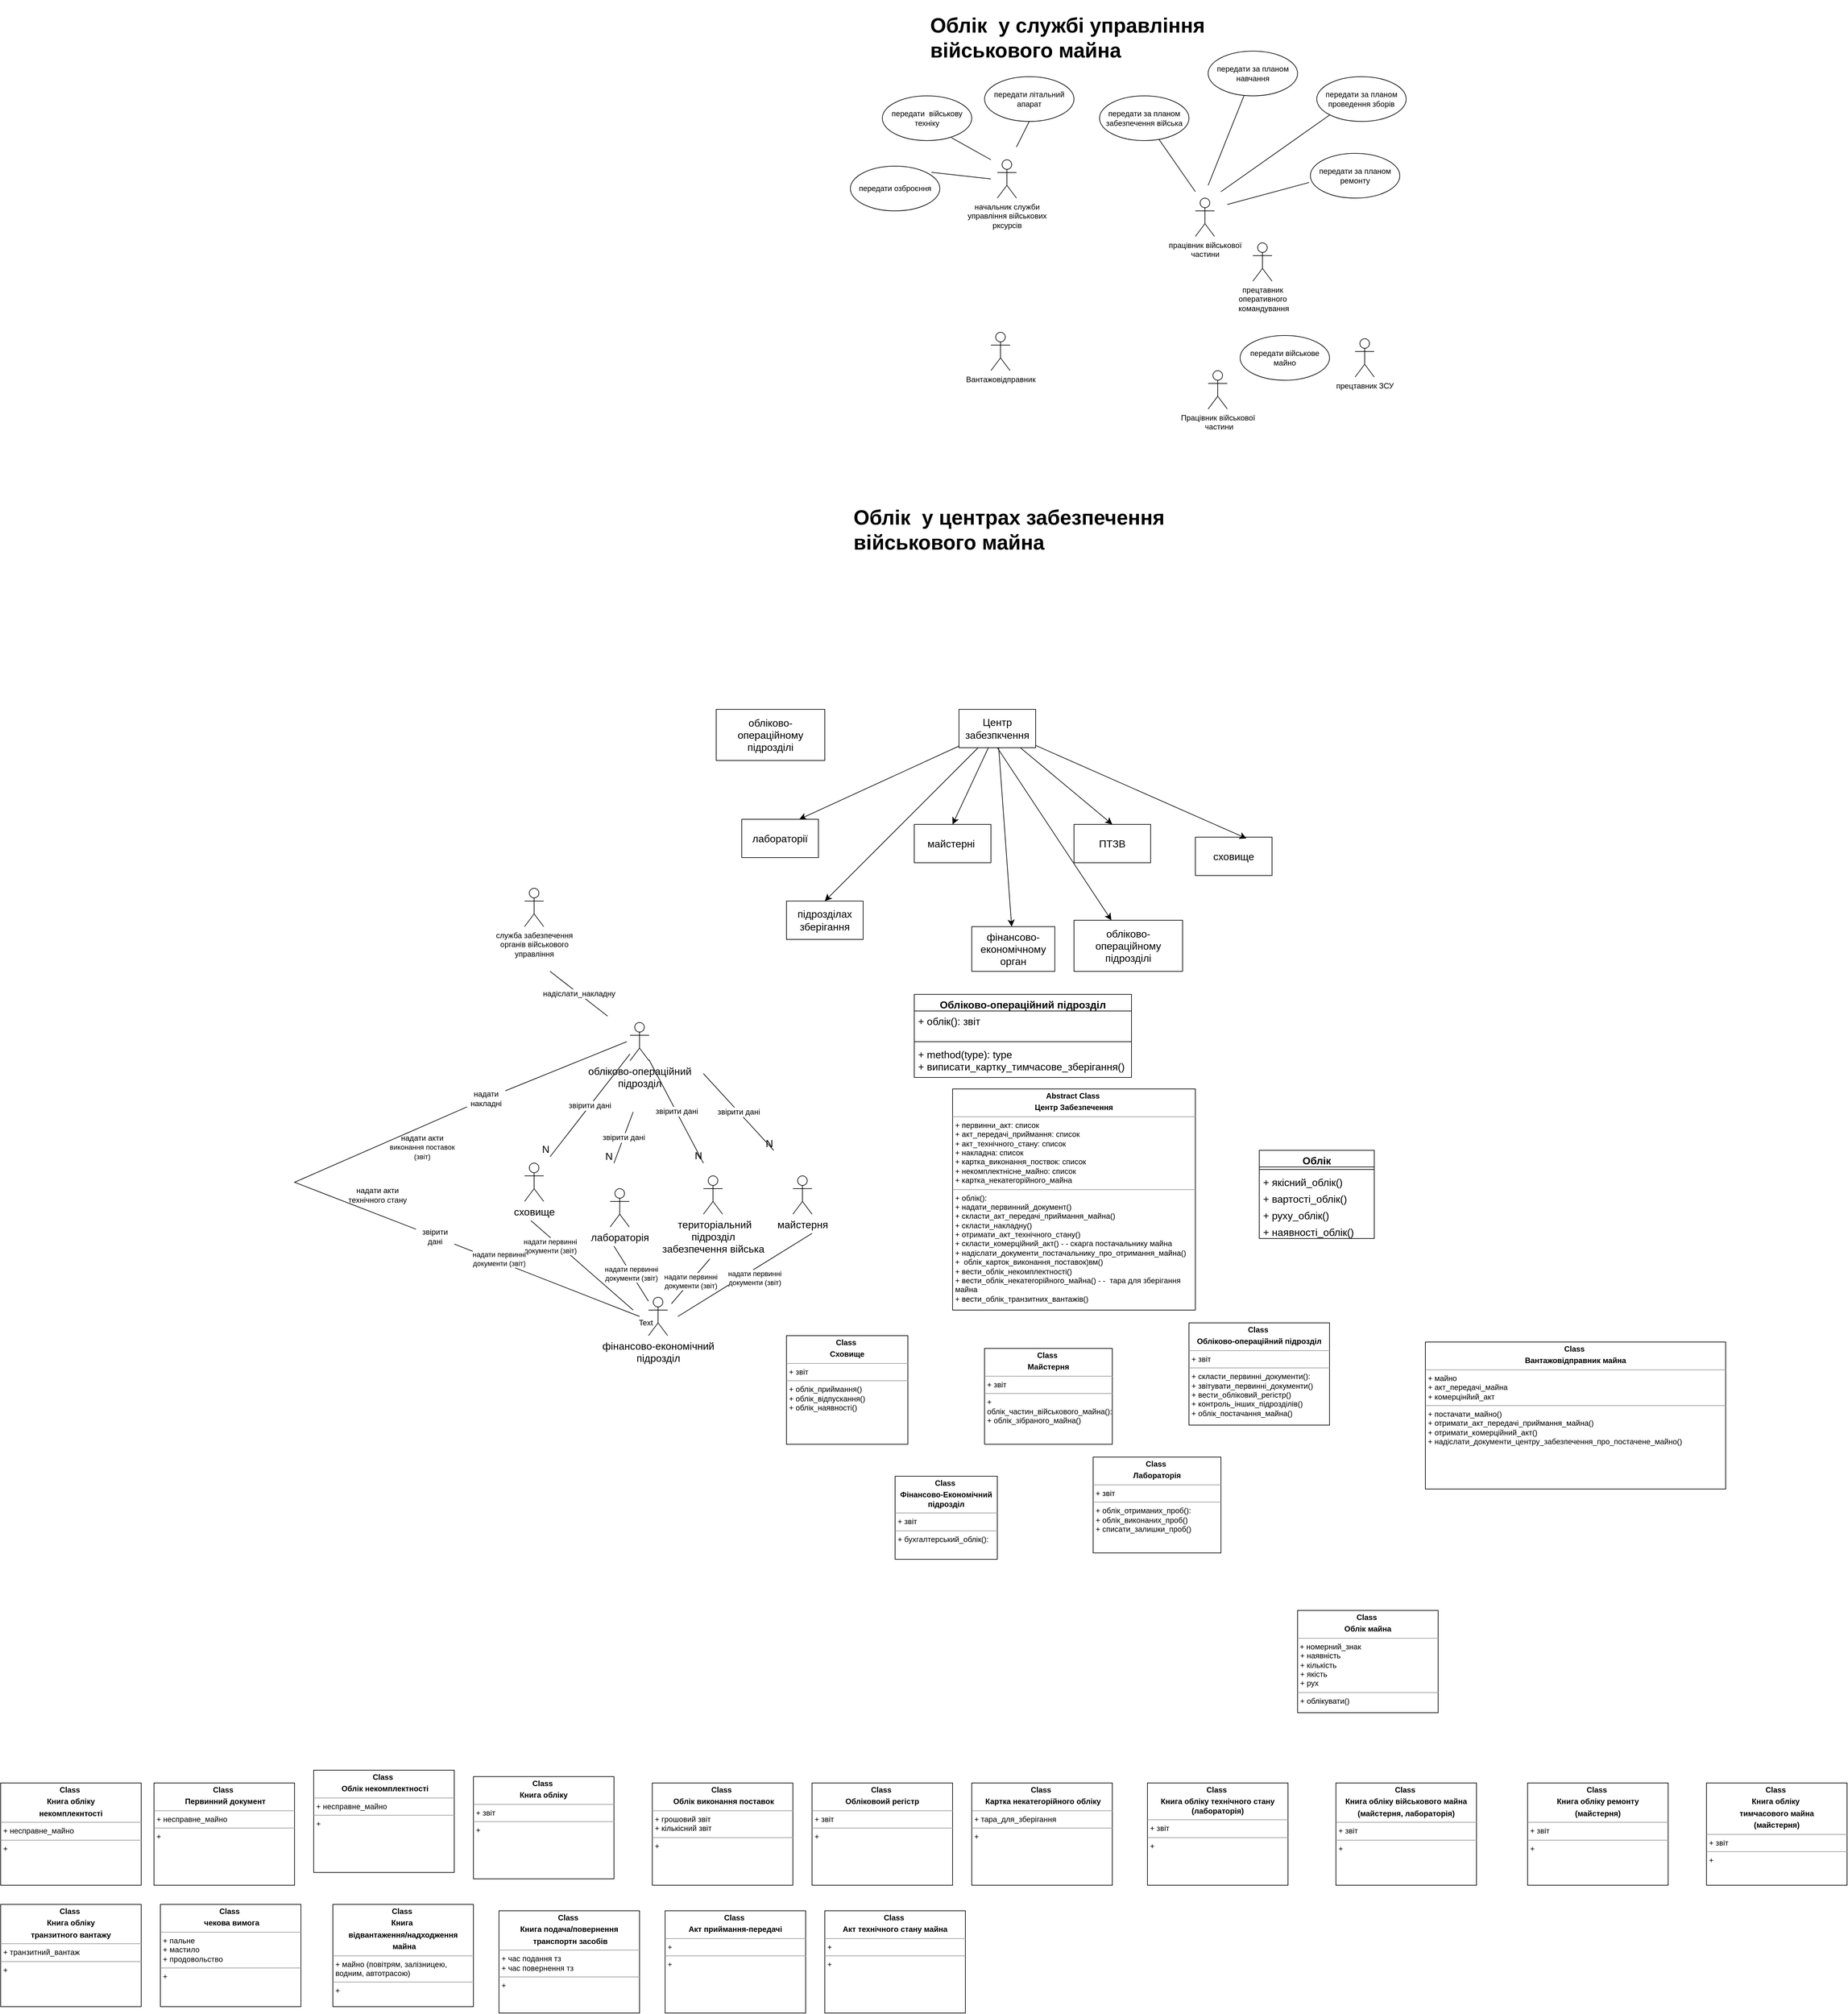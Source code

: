 <mxfile version="22.0.6" type="github">
  <diagram name="Page-1" id="rJfB9M_8x0R6svB4_iCl">
    <mxGraphModel dx="3218" dy="1738" grid="1" gridSize="10" guides="1" tooltips="1" connect="1" arrows="1" fold="1" page="1" pageScale="1" pageWidth="850" pageHeight="1100" math="0" shadow="0">
      <root>
        <mxCell id="0" />
        <mxCell id="1" parent="0" />
        <mxCell id="sNQyNDppOcx34urlBobM-2" value="Вантажовідправник" style="shape=umlActor;verticalLabelPosition=bottom;verticalAlign=top;html=1;" parent="1" vertex="1">
          <mxGeometry x="140" y="490" width="30" height="60" as="geometry" />
        </mxCell>
        <mxCell id="sNQyNDppOcx34urlBobM-3" value="Працівник військової&lt;br&gt;&amp;nbsp;частини" style="shape=umlActor;verticalLabelPosition=bottom;verticalAlign=top;html=1;" parent="1" vertex="1">
          <mxGeometry x="480" y="550" width="30" height="60" as="geometry" />
        </mxCell>
        <mxCell id="sNQyNDppOcx34urlBobM-4" value="прецтавник &lt;br&gt;оперативного&lt;br&gt;&amp;nbsp;командування" style="shape=umlActor;verticalLabelPosition=bottom;verticalAlign=top;html=1;" parent="1" vertex="1">
          <mxGeometry x="550" y="350" width="30" height="60" as="geometry" />
        </mxCell>
        <mxCell id="sNQyNDppOcx34urlBobM-5" value="прецтавник ЗСУ" style="shape=umlActor;verticalLabelPosition=bottom;verticalAlign=top;html=1;" parent="1" vertex="1">
          <mxGeometry x="710" y="500" width="30" height="60" as="geometry" />
        </mxCell>
        <mxCell id="sNQyNDppOcx34urlBobM-10" value="передати військове майно" style="ellipse;whiteSpace=wrap;html=1;" parent="1" vertex="1">
          <mxGeometry x="530" y="495" width="140" height="70" as="geometry" />
        </mxCell>
        <mxCell id="sNQyNDppOcx34urlBobM-23" style="rounded=0;orthogonalLoop=1;jettySize=auto;html=1;endArrow=none;endFill=0;" parent="1" source="sNQyNDppOcx34urlBobM-14" edge="1">
          <mxGeometry relative="1" as="geometry">
            <mxPoint x="460" y="270" as="targetPoint" />
          </mxGeometry>
        </mxCell>
        <mxCell id="sNQyNDppOcx34urlBobM-14" value="передати за планом забезпечення війська" style="ellipse;whiteSpace=wrap;html=1;" parent="1" vertex="1">
          <mxGeometry x="310" y="120" width="140" height="70" as="geometry" />
        </mxCell>
        <mxCell id="sNQyNDppOcx34urlBobM-15" value="начальник служби &lt;br&gt;управління військових&lt;br&gt;&amp;nbsp;рксурсів&amp;nbsp;" style="shape=umlActor;verticalLabelPosition=bottom;verticalAlign=top;html=1;" parent="1" vertex="1">
          <mxGeometry x="150" y="220" width="30" height="60" as="geometry" />
        </mxCell>
        <mxCell id="sNQyNDppOcx34urlBobM-16" value="працівник військової &lt;br&gt;частини" style="shape=umlActor;verticalLabelPosition=bottom;verticalAlign=top;html=1;" parent="1" vertex="1">
          <mxGeometry x="460" y="280" width="30" height="60" as="geometry" />
        </mxCell>
        <mxCell id="sNQyNDppOcx34urlBobM-20" value="передати за планом навчання" style="ellipse;whiteSpace=wrap;html=1;" parent="1" vertex="1">
          <mxGeometry x="480" y="50" width="140" height="70" as="geometry" />
        </mxCell>
        <mxCell id="sNQyNDppOcx34urlBobM-21" value="передати за планом ремонту" style="ellipse;whiteSpace=wrap;html=1;" parent="1" vertex="1">
          <mxGeometry x="640" y="210" width="140" height="70" as="geometry" />
        </mxCell>
        <mxCell id="sNQyNDppOcx34urlBobM-22" value="передати за планом проведення зборів" style="ellipse;whiteSpace=wrap;html=1;" parent="1" vertex="1">
          <mxGeometry x="650" y="90" width="140" height="70" as="geometry" />
        </mxCell>
        <mxCell id="sNQyNDppOcx34urlBobM-24" style="rounded=0;orthogonalLoop=1;jettySize=auto;html=1;endArrow=none;endFill=0;" parent="1" source="sNQyNDppOcx34urlBobM-20" edge="1">
          <mxGeometry relative="1" as="geometry">
            <mxPoint x="480" y="260" as="targetPoint" />
            <mxPoint x="413" y="198" as="sourcePoint" />
          </mxGeometry>
        </mxCell>
        <mxCell id="sNQyNDppOcx34urlBobM-25" style="rounded=0;orthogonalLoop=1;jettySize=auto;html=1;endArrow=none;endFill=0;exitX=0;exitY=1;exitDx=0;exitDy=0;" parent="1" source="sNQyNDppOcx34urlBobM-22" edge="1">
          <mxGeometry relative="1" as="geometry">
            <mxPoint x="500" y="270" as="targetPoint" />
            <mxPoint x="423" y="208" as="sourcePoint" />
          </mxGeometry>
        </mxCell>
        <mxCell id="sNQyNDppOcx34urlBobM-26" style="rounded=0;orthogonalLoop=1;jettySize=auto;html=1;endArrow=none;endFill=0;exitX=-0.014;exitY=0.651;exitDx=0;exitDy=0;exitPerimeter=0;" parent="1" source="sNQyNDppOcx34urlBobM-21" edge="1">
          <mxGeometry relative="1" as="geometry">
            <mxPoint x="510" y="290" as="targetPoint" />
            <mxPoint x="650" y="240" as="sourcePoint" />
          </mxGeometry>
        </mxCell>
        <mxCell id="sNQyNDppOcx34urlBobM-27" value="передати літальний апарат" style="ellipse;whiteSpace=wrap;html=1;" parent="1" vertex="1">
          <mxGeometry x="130" y="90" width="140" height="70" as="geometry" />
        </mxCell>
        <mxCell id="sNQyNDppOcx34urlBobM-28" value="передати озброєння" style="ellipse;whiteSpace=wrap;html=1;" parent="1" vertex="1">
          <mxGeometry x="-80" y="230" width="140" height="70" as="geometry" />
        </mxCell>
        <mxCell id="sNQyNDppOcx34urlBobM-29" value="передати&amp;nbsp; військову техніку" style="ellipse;whiteSpace=wrap;html=1;" parent="1" vertex="1">
          <mxGeometry x="-30" y="120" width="140" height="70" as="geometry" />
        </mxCell>
        <mxCell id="sNQyNDppOcx34urlBobM-30" style="rounded=0;orthogonalLoop=1;jettySize=auto;html=1;endArrow=none;endFill=0;exitX=0.5;exitY=1;exitDx=0;exitDy=0;" parent="1" source="sNQyNDppOcx34urlBobM-27" edge="1">
          <mxGeometry relative="1" as="geometry">
            <mxPoint x="180" y="200" as="targetPoint" />
            <mxPoint x="413" y="198" as="sourcePoint" />
          </mxGeometry>
        </mxCell>
        <mxCell id="sNQyNDppOcx34urlBobM-31" style="rounded=0;orthogonalLoop=1;jettySize=auto;html=1;endArrow=none;endFill=0;exitX=0.774;exitY=0.937;exitDx=0;exitDy=0;exitPerimeter=0;" parent="1" source="sNQyNDppOcx34urlBobM-29" edge="1">
          <mxGeometry relative="1" as="geometry">
            <mxPoint x="140" y="220" as="targetPoint" />
            <mxPoint x="423" y="208" as="sourcePoint" />
          </mxGeometry>
        </mxCell>
        <mxCell id="sNQyNDppOcx34urlBobM-32" style="rounded=0;orthogonalLoop=1;jettySize=auto;html=1;endArrow=none;endFill=0;exitX=0.906;exitY=0.137;exitDx=0;exitDy=0;exitPerimeter=0;" parent="1" source="sNQyNDppOcx34urlBobM-28" edge="1">
          <mxGeometry relative="1" as="geometry">
            <mxPoint x="140" y="250" as="targetPoint" />
            <mxPoint x="413" y="198" as="sourcePoint" />
          </mxGeometry>
        </mxCell>
        <mxCell id="cBnJ-piEGsPkw60Dv5l3-1" value="&lt;h1&gt;&lt;span style=&quot;background-color: initial;&quot;&gt;Облік&amp;nbsp; у службі управління військового майна&lt;/span&gt;&lt;br&gt;&lt;/h1&gt;" style="text;html=1;strokeColor=none;fillColor=none;spacing=5;spacingTop=-20;whiteSpace=wrap;overflow=hidden;rounded=0;fontSize=16;" parent="1" vertex="1">
          <mxGeometry x="40" y="-20" width="540" height="120" as="geometry" />
        </mxCell>
        <mxCell id="cBnJ-piEGsPkw60Dv5l3-2" value="&lt;h1&gt;&lt;span style=&quot;background-color: initial;&quot;&gt;Облік&amp;nbsp; у центрах забезпечення військового майна&lt;/span&gt;&lt;br&gt;&lt;/h1&gt;" style="text;html=1;strokeColor=none;fillColor=none;spacing=5;spacingTop=-20;whiteSpace=wrap;overflow=hidden;rounded=0;fontSize=16;" parent="1" vertex="1">
          <mxGeometry x="-80" y="750" width="540" height="120" as="geometry" />
        </mxCell>
        <mxCell id="cBnJ-piEGsPkw60Dv5l3-15" style="edgeStyle=none;curved=1;rounded=0;orthogonalLoop=1;jettySize=auto;html=1;entryX=0.75;entryY=0;entryDx=0;entryDy=0;fontSize=12;startSize=8;endSize=8;" parent="1" source="cBnJ-piEGsPkw60Dv5l3-4" target="cBnJ-piEGsPkw60Dv5l3-7" edge="1">
          <mxGeometry relative="1" as="geometry" />
        </mxCell>
        <mxCell id="cBnJ-piEGsPkw60Dv5l3-16" style="edgeStyle=none;curved=1;rounded=0;orthogonalLoop=1;jettySize=auto;html=1;entryX=0.5;entryY=0;entryDx=0;entryDy=0;fontSize=12;startSize=8;endSize=8;" parent="1" source="cBnJ-piEGsPkw60Dv5l3-4" target="cBnJ-piEGsPkw60Dv5l3-8" edge="1">
          <mxGeometry relative="1" as="geometry" />
        </mxCell>
        <mxCell id="cBnJ-piEGsPkw60Dv5l3-17" style="edgeStyle=none;curved=1;rounded=0;orthogonalLoop=1;jettySize=auto;html=1;entryX=0.5;entryY=0;entryDx=0;entryDy=0;fontSize=12;startSize=8;endSize=8;" parent="1" source="cBnJ-piEGsPkw60Dv5l3-4" target="cBnJ-piEGsPkw60Dv5l3-11" edge="1">
          <mxGeometry relative="1" as="geometry" />
        </mxCell>
        <mxCell id="cBnJ-piEGsPkw60Dv5l3-19" style="edgeStyle=none;curved=1;rounded=0;orthogonalLoop=1;jettySize=auto;html=1;exitX=0.5;exitY=1;exitDx=0;exitDy=0;fontSize=12;startSize=8;endSize=8;" parent="1" source="cBnJ-piEGsPkw60Dv5l3-4" target="cBnJ-piEGsPkw60Dv5l3-10" edge="1">
          <mxGeometry relative="1" as="geometry" />
        </mxCell>
        <mxCell id="cBnJ-piEGsPkw60Dv5l3-20" style="edgeStyle=none;curved=1;rounded=0;orthogonalLoop=1;jettySize=auto;html=1;fontSize=12;startSize=8;endSize=8;" parent="1" source="cBnJ-piEGsPkw60Dv5l3-4" target="cBnJ-piEGsPkw60Dv5l3-9" edge="1">
          <mxGeometry relative="1" as="geometry" />
        </mxCell>
        <mxCell id="cBnJ-piEGsPkw60Dv5l3-21" style="edgeStyle=none;curved=1;rounded=0;orthogonalLoop=1;jettySize=auto;html=1;entryX=0.5;entryY=0;entryDx=0;entryDy=0;fontSize=12;startSize=8;endSize=8;" parent="1" source="cBnJ-piEGsPkw60Dv5l3-4" target="cBnJ-piEGsPkw60Dv5l3-14" edge="1">
          <mxGeometry relative="1" as="geometry" />
        </mxCell>
        <mxCell id="cBnJ-piEGsPkw60Dv5l3-4" value="Центр забезпкчення" style="rounded=0;whiteSpace=wrap;html=1;fontSize=16;" parent="1" vertex="1">
          <mxGeometry x="90" y="1080" width="120" height="60" as="geometry" />
        </mxCell>
        <mxCell id="cBnJ-piEGsPkw60Dv5l3-5" value="сховище" style="rounded=0;whiteSpace=wrap;html=1;fontSize=16;" parent="1" vertex="1">
          <mxGeometry x="460" y="1280" width="120" height="60" as="geometry" />
        </mxCell>
        <mxCell id="cBnJ-piEGsPkw60Dv5l3-7" value="лабораторії" style="rounded=0;whiteSpace=wrap;html=1;fontSize=16;" parent="1" vertex="1">
          <mxGeometry x="-250" y="1252" width="120" height="60" as="geometry" />
        </mxCell>
        <mxCell id="cBnJ-piEGsPkw60Dv5l3-8" value="майстерні&amp;nbsp;" style="rounded=0;whiteSpace=wrap;html=1;fontSize=16;" parent="1" vertex="1">
          <mxGeometry x="20" y="1260" width="120" height="60" as="geometry" />
        </mxCell>
        <mxCell id="cBnJ-piEGsPkw60Dv5l3-9" value="фінансово-економічному орган" style="rounded=0;whiteSpace=wrap;html=1;fontSize=16;" parent="1" vertex="1">
          <mxGeometry x="110" y="1420" width="130" height="70" as="geometry" />
        </mxCell>
        <mxCell id="cBnJ-piEGsPkw60Dv5l3-10" value="обліково-операційному підрозділі" style="rounded=0;whiteSpace=wrap;html=1;fontSize=16;" parent="1" vertex="1">
          <mxGeometry x="270" y="1410" width="170" height="80" as="geometry" />
        </mxCell>
        <mxCell id="cBnJ-piEGsPkw60Dv5l3-11" value="ПТЗВ" style="rounded=0;whiteSpace=wrap;html=1;fontSize=16;" parent="1" vertex="1">
          <mxGeometry x="270" y="1260" width="120" height="60" as="geometry" />
        </mxCell>
        <mxCell id="cBnJ-piEGsPkw60Dv5l3-14" value="підрозділах зберігання" style="rounded=0;whiteSpace=wrap;html=1;fontSize=16;" parent="1" vertex="1">
          <mxGeometry x="-180" y="1380" width="120" height="60" as="geometry" />
        </mxCell>
        <mxCell id="cBnJ-piEGsPkw60Dv5l3-18" style="edgeStyle=none;curved=1;rounded=0;orthogonalLoop=1;jettySize=auto;html=1;entryX=0.667;entryY=0.033;entryDx=0;entryDy=0;entryPerimeter=0;fontSize=12;startSize=8;endSize=8;" parent="1" source="cBnJ-piEGsPkw60Dv5l3-4" target="cBnJ-piEGsPkw60Dv5l3-5" edge="1">
          <mxGeometry relative="1" as="geometry" />
        </mxCell>
        <mxCell id="cBnJ-piEGsPkw60Dv5l3-22" value="обліково-операційному підрозділі" style="rounded=0;whiteSpace=wrap;html=1;fontSize=16;" parent="1" vertex="1">
          <mxGeometry x="-290" y="1080" width="170" height="80" as="geometry" />
        </mxCell>
        <mxCell id="cBnJ-piEGsPkw60Dv5l3-24" value="обліково-операційний&lt;br&gt;підрозділ" style="shape=umlActor;verticalLabelPosition=bottom;verticalAlign=top;html=1;fontSize=16;" parent="1" vertex="1">
          <mxGeometry x="-425" y="1570" width="30" height="60" as="geometry" />
        </mxCell>
        <mxCell id="cBnJ-piEGsPkw60Dv5l3-26" value="лабораторія" style="shape=umlActor;verticalLabelPosition=bottom;verticalAlign=top;html=1;fontSize=16;" parent="1" vertex="1">
          <mxGeometry x="-456" y="1830" width="30" height="60" as="geometry" />
        </mxCell>
        <mxCell id="cBnJ-piEGsPkw60Dv5l3-27" value="майстерня&lt;br&gt;" style="shape=umlActor;verticalLabelPosition=bottom;verticalAlign=top;html=1;fontSize=16;" parent="1" vertex="1">
          <mxGeometry x="-170" y="1810" width="30" height="60" as="geometry" />
        </mxCell>
        <mxCell id="cBnJ-piEGsPkw60Dv5l3-28" value="сховище&lt;br&gt;" style="shape=umlActor;verticalLabelPosition=bottom;verticalAlign=top;html=1;fontSize=16;" parent="1" vertex="1">
          <mxGeometry x="-590" y="1790" width="30" height="60" as="geometry" />
        </mxCell>
        <mxCell id="cBnJ-piEGsPkw60Dv5l3-29" value="&amp;nbsp;територіальний&lt;br&gt;підрозділ &lt;br&gt;забезпечення війська" style="shape=umlActor;verticalLabelPosition=bottom;verticalAlign=top;html=1;fontSize=16;" parent="1" vertex="1">
          <mxGeometry x="-310" y="1810" width="30" height="60" as="geometry" />
        </mxCell>
        <mxCell id="cBnJ-piEGsPkw60Dv5l3-34" value="звірити дані" style="endArrow=none;html=1;rounded=0;fontSize=12;startSize=8;endSize=8;curved=1;" parent="1" edge="1">
          <mxGeometry relative="1" as="geometry">
            <mxPoint x="-420" y="1710" as="sourcePoint" />
            <mxPoint x="-450" y="1790" as="targetPoint" />
          </mxGeometry>
        </mxCell>
        <mxCell id="cBnJ-piEGsPkw60Dv5l3-35" value="N" style="resizable=0;html=1;whiteSpace=wrap;align=right;verticalAlign=bottom;fontSize=16;" parent="cBnJ-piEGsPkw60Dv5l3-34" connectable="0" vertex="1">
          <mxGeometry x="1" relative="1" as="geometry" />
        </mxCell>
        <mxCell id="cBnJ-piEGsPkw60Dv5l3-37" value="звірити дані" style="endArrow=none;html=1;rounded=0;fontSize=12;startSize=8;endSize=8;curved=1;" parent="1" source="cBnJ-piEGsPkw60Dv5l3-24" edge="1">
          <mxGeometry relative="1" as="geometry">
            <mxPoint x="-410" y="1720" as="sourcePoint" />
            <mxPoint x="-310" y="1790" as="targetPoint" />
          </mxGeometry>
        </mxCell>
        <mxCell id="cBnJ-piEGsPkw60Dv5l3-38" value="N" style="resizable=0;html=1;whiteSpace=wrap;align=right;verticalAlign=bottom;fontSize=16;" parent="cBnJ-piEGsPkw60Dv5l3-37" connectable="0" vertex="1">
          <mxGeometry x="1" relative="1" as="geometry" />
        </mxCell>
        <mxCell id="cBnJ-piEGsPkw60Dv5l3-39" value="звірити дані" style="endArrow=none;html=1;rounded=0;fontSize=12;startSize=8;endSize=8;curved=1;" parent="1" edge="1">
          <mxGeometry relative="1" as="geometry">
            <mxPoint x="-310" y="1650" as="sourcePoint" />
            <mxPoint x="-200" y="1770" as="targetPoint" />
          </mxGeometry>
        </mxCell>
        <mxCell id="cBnJ-piEGsPkw60Dv5l3-40" value="N" style="resizable=0;html=1;whiteSpace=wrap;align=right;verticalAlign=bottom;fontSize=16;" parent="cBnJ-piEGsPkw60Dv5l3-39" connectable="0" vertex="1">
          <mxGeometry x="1" relative="1" as="geometry">
            <mxPoint as="offset" />
          </mxGeometry>
        </mxCell>
        <mxCell id="cBnJ-piEGsPkw60Dv5l3-41" value="звірити дані" style="endArrow=none;html=1;rounded=0;fontSize=12;startSize=8;endSize=8;curved=1;" parent="1" source="cBnJ-piEGsPkw60Dv5l3-24" edge="1">
          <mxGeometry relative="1" as="geometry">
            <mxPoint x="-390" y="1740" as="sourcePoint" />
            <mxPoint x="-550" y="1780" as="targetPoint" />
          </mxGeometry>
        </mxCell>
        <mxCell id="cBnJ-piEGsPkw60Dv5l3-42" value="N" style="resizable=0;html=1;whiteSpace=wrap;align=right;verticalAlign=bottom;fontSize=16;" parent="cBnJ-piEGsPkw60Dv5l3-41" connectable="0" vertex="1">
          <mxGeometry x="1" relative="1" as="geometry" />
        </mxCell>
        <mxCell id="cBnJ-piEGsPkw60Dv5l3-51" value="Обліково-операційний підрозділ" style="swimlane;fontStyle=1;align=center;verticalAlign=top;childLayout=stackLayout;horizontal=1;startSize=26;horizontalStack=0;resizeParent=1;resizeParentMax=0;resizeLast=0;collapsible=1;marginBottom=0;whiteSpace=wrap;html=1;fontSize=16;" parent="1" vertex="1">
          <mxGeometry x="20" y="1526" width="340" height="130" as="geometry" />
        </mxCell>
        <mxCell id="cBnJ-piEGsPkw60Dv5l3-52" value="+ облік(): звіт" style="text;strokeColor=none;fillColor=none;align=left;verticalAlign=top;spacingLeft=4;spacingRight=4;overflow=hidden;rotatable=0;points=[[0,0.5],[1,0.5]];portConstraint=eastwest;whiteSpace=wrap;html=1;fontSize=16;" parent="cBnJ-piEGsPkw60Dv5l3-51" vertex="1">
          <mxGeometry y="26" width="340" height="44" as="geometry" />
        </mxCell>
        <mxCell id="cBnJ-piEGsPkw60Dv5l3-53" value="" style="line;strokeWidth=1;fillColor=none;align=left;verticalAlign=middle;spacingTop=-1;spacingLeft=3;spacingRight=3;rotatable=0;labelPosition=right;points=[];portConstraint=eastwest;strokeColor=inherit;fontSize=16;" parent="cBnJ-piEGsPkw60Dv5l3-51" vertex="1">
          <mxGeometry y="70" width="340" height="8" as="geometry" />
        </mxCell>
        <mxCell id="cBnJ-piEGsPkw60Dv5l3-54" value="+ method(type): type&lt;br&gt;+ виписати_картку_тимчасове_зберігання()" style="text;strokeColor=none;fillColor=none;align=left;verticalAlign=top;spacingLeft=4;spacingRight=4;overflow=hidden;rotatable=0;points=[[0,0.5],[1,0.5]];portConstraint=eastwest;whiteSpace=wrap;html=1;fontSize=16;" parent="cBnJ-piEGsPkw60Dv5l3-51" vertex="1">
          <mxGeometry y="78" width="340" height="52" as="geometry" />
        </mxCell>
        <mxCell id="cBnJ-piEGsPkw60Dv5l3-60" value="Облік" style="swimlane;fontStyle=1;align=center;verticalAlign=top;childLayout=stackLayout;horizontal=1;startSize=26;horizontalStack=0;resizeParent=1;resizeParentMax=0;resizeLast=0;collapsible=1;marginBottom=0;whiteSpace=wrap;html=1;fontSize=16;" parent="1" vertex="1">
          <mxGeometry x="560" y="1770" width="180" height="138" as="geometry" />
        </mxCell>
        <mxCell id="cBnJ-piEGsPkw60Dv5l3-62" value="" style="line;strokeWidth=1;fillColor=none;align=left;verticalAlign=middle;spacingTop=-1;spacingLeft=3;spacingRight=3;rotatable=0;labelPosition=right;points=[];portConstraint=eastwest;strokeColor=inherit;fontSize=16;" parent="cBnJ-piEGsPkw60Dv5l3-60" vertex="1">
          <mxGeometry y="26" width="180" height="8" as="geometry" />
        </mxCell>
        <mxCell id="cBnJ-piEGsPkw60Dv5l3-63" value="+ якісний_облік()" style="text;strokeColor=none;fillColor=none;align=left;verticalAlign=top;spacingLeft=4;spacingRight=4;overflow=hidden;rotatable=0;points=[[0,0.5],[1,0.5]];portConstraint=eastwest;whiteSpace=wrap;html=1;fontSize=16;" parent="cBnJ-piEGsPkw60Dv5l3-60" vertex="1">
          <mxGeometry y="34" width="180" height="26" as="geometry" />
        </mxCell>
        <mxCell id="cBnJ-piEGsPkw60Dv5l3-68" value="+ вартості_облік()&lt;br&gt;" style="text;strokeColor=none;fillColor=none;align=left;verticalAlign=top;spacingLeft=4;spacingRight=4;overflow=hidden;rotatable=0;points=[[0,0.5],[1,0.5]];portConstraint=eastwest;whiteSpace=wrap;html=1;fontSize=16;" parent="cBnJ-piEGsPkw60Dv5l3-60" vertex="1">
          <mxGeometry y="60" width="180" height="26" as="geometry" />
        </mxCell>
        <mxCell id="cBnJ-piEGsPkw60Dv5l3-67" value="+ руху_облік()" style="text;strokeColor=none;fillColor=none;align=left;verticalAlign=top;spacingLeft=4;spacingRight=4;overflow=hidden;rotatable=0;points=[[0,0.5],[1,0.5]];portConstraint=eastwest;whiteSpace=wrap;html=1;fontSize=16;" parent="cBnJ-piEGsPkw60Dv5l3-60" vertex="1">
          <mxGeometry y="86" width="180" height="26" as="geometry" />
        </mxCell>
        <mxCell id="cBnJ-piEGsPkw60Dv5l3-66" value="+ наявності_облік()" style="text;strokeColor=none;fillColor=none;align=left;verticalAlign=top;spacingLeft=4;spacingRight=4;overflow=hidden;rotatable=0;points=[[0,0.5],[1,0.5]];portConstraint=eastwest;whiteSpace=wrap;html=1;fontSize=16;" parent="cBnJ-piEGsPkw60Dv5l3-60" vertex="1">
          <mxGeometry y="112" width="180" height="26" as="geometry" />
        </mxCell>
        <mxCell id="cBnJ-piEGsPkw60Dv5l3-70" value="&lt;p style=&quot;margin:0px;margin-top:4px;text-align:center;&quot;&gt;&lt;b&gt;Abstract Class&amp;nbsp;&lt;/b&gt;&lt;/p&gt;&lt;p style=&quot;margin:0px;margin-top:4px;text-align:center;&quot;&gt;&lt;b&gt;Центр Забезпечення&lt;/b&gt;&lt;/p&gt;&lt;hr size=&quot;1&quot;&gt;&lt;p style=&quot;margin:0px;margin-left:4px;&quot;&gt;+ первинни_акт: список&lt;/p&gt;&lt;p style=&quot;margin:0px;margin-left:4px;&quot;&gt;+ акт_передачі_приймання: список&lt;/p&gt;&lt;p style=&quot;margin:0px;margin-left:4px;&quot;&gt;+ акт_технічного_стану: список&lt;/p&gt;&lt;p style=&quot;margin:0px;margin-left:4px;&quot;&gt;+ накладна: список&lt;/p&gt;&lt;p style=&quot;margin:0px;margin-left:4px;&quot;&gt;+ картка_виконання_поствок: список&lt;/p&gt;&lt;p style=&quot;margin:0px;margin-left:4px;&quot;&gt;+ некомплектнісне_майно: список&lt;/p&gt;&lt;p style=&quot;margin:0px;margin-left:4px;&quot;&gt;+ картка_некатегорійного_майна&lt;/p&gt;&lt;hr size=&quot;1&quot;&gt;&lt;p style=&quot;margin:0px;margin-left:4px;&quot;&gt;+ облік():&amp;nbsp;&lt;/p&gt;&lt;p style=&quot;margin:0px;margin-left:4px;&quot;&gt;+ надати_первинний_документ()&lt;/p&gt;&lt;p style=&quot;margin:0px;margin-left:4px;&quot;&gt;+ скласти_акт_передачі_приймання_майна()&lt;/p&gt;&lt;p style=&quot;margin:0px;margin-left:4px;&quot;&gt;+ скласти_накладну()&lt;/p&gt;&lt;p style=&quot;margin:0px;margin-left:4px;&quot;&gt;+ отримати_акт_технічного_стану()&lt;/p&gt;&lt;p style=&quot;margin:0px;margin-left:4px;&quot;&gt;+ скласти_комерційний_акт() - - скарга постачальнику майна&lt;/p&gt;&lt;p style=&quot;margin:0px;margin-left:4px;&quot;&gt;+ надіслати_документи_постачальнику_про_отримання_майна()&lt;/p&gt;&lt;p style=&quot;margin:0px;margin-left:4px;&quot;&gt;+&amp;nbsp; облік_карток_виконання_поставок)вм()&lt;/p&gt;&lt;p style=&quot;margin:0px;margin-left:4px;&quot;&gt;+ вести_облік_некомплектності()&lt;/p&gt;&lt;p style=&quot;margin:0px;margin-left:4px;&quot;&gt;+ вести_облік_некатегорійного_майна() - -&amp;nbsp; тара для зберігання майна&lt;/p&gt;&lt;p style=&quot;margin:0px;margin-left:4px;&quot;&gt;+ вести_облік_транзитних_вантажів()&lt;/p&gt;" style="verticalAlign=top;align=left;overflow=fill;fontSize=12;fontFamily=Helvetica;html=1;whiteSpace=wrap;" parent="1" vertex="1">
          <mxGeometry x="80" y="1674" width="380" height="346" as="geometry" />
        </mxCell>
        <mxCell id="cBnJ-piEGsPkw60Dv5l3-71" value="&lt;p style=&quot;margin:0px;margin-top:4px;text-align:center;&quot;&gt;&lt;b&gt;Class&amp;nbsp;&lt;/b&gt;&lt;/p&gt;&lt;p style=&quot;margin:0px;margin-top:4px;text-align:center;&quot;&gt;&lt;b&gt;Сховище&lt;/b&gt;&lt;/p&gt;&lt;hr size=&quot;1&quot;&gt;&lt;p style=&quot;margin:0px;margin-left:4px;&quot;&gt;+ звіт&lt;/p&gt;&lt;hr size=&quot;1&quot;&gt;&lt;p style=&quot;margin:0px;margin-left:4px;&quot;&gt;+ облік_приймання()&lt;/p&gt;&lt;p style=&quot;margin:0px;margin-left:4px;&quot;&gt;+ облік_відпускання()&lt;/p&gt;&lt;p style=&quot;margin:0px;margin-left:4px;&quot;&gt;+ облік_наявності()&lt;/p&gt;&lt;p style=&quot;margin:0px;margin-left:4px;&quot;&gt;&lt;br&gt;&lt;/p&gt;" style="verticalAlign=top;align=left;overflow=fill;fontSize=12;fontFamily=Helvetica;html=1;whiteSpace=wrap;" parent="1" vertex="1">
          <mxGeometry x="-180" y="2060" width="190" height="170" as="geometry" />
        </mxCell>
        <mxCell id="cBnJ-piEGsPkw60Dv5l3-73" value="&lt;p style=&quot;margin:0px;margin-top:4px;text-align:center;&quot;&gt;&lt;b&gt;Class&amp;nbsp;&lt;/b&gt;&lt;/p&gt;&lt;p style=&quot;margin:0px;margin-top:4px;text-align:center;&quot;&gt;&lt;b&gt;Обліково-операційний підрозділ&lt;/b&gt;&lt;/p&gt;&lt;hr size=&quot;1&quot;&gt;&lt;p style=&quot;margin:0px;margin-left:4px;&quot;&gt;+ звіт&lt;/p&gt;&lt;hr size=&quot;1&quot;&gt;&lt;p style=&quot;margin:0px;margin-left:4px;&quot;&gt;+ скласти_первинні_документи():&lt;/p&gt;&lt;p style=&quot;margin:0px;margin-left:4px;&quot;&gt;+ звітувати_первинні_документи()&lt;/p&gt;&lt;p style=&quot;margin:0px;margin-left:4px;&quot;&gt;+ вести_обліковий_регістр()&lt;/p&gt;&lt;p style=&quot;margin:0px;margin-left:4px;&quot;&gt;+ контроль_інших_підрозділів()&lt;/p&gt;&lt;p style=&quot;margin:0px;margin-left:4px;&quot;&gt;+ облік_постачання_майна()&lt;/p&gt;" style="verticalAlign=top;align=left;overflow=fill;fontSize=12;fontFamily=Helvetica;html=1;whiteSpace=wrap;" parent="1" vertex="1">
          <mxGeometry x="450" y="2040" width="220" height="160" as="geometry" />
        </mxCell>
        <mxCell id="cBnJ-piEGsPkw60Dv5l3-74" value="&lt;p style=&quot;margin:0px;margin-top:4px;text-align:center;&quot;&gt;&lt;b&gt;Class&amp;nbsp;&lt;/b&gt;&lt;/p&gt;&lt;p style=&quot;margin:0px;margin-top:4px;text-align:center;&quot;&gt;&lt;b&gt;Майстерня&lt;/b&gt;&lt;/p&gt;&lt;hr size=&quot;1&quot;&gt;&lt;p style=&quot;margin:0px;margin-left:4px;&quot;&gt;+ звіт&lt;/p&gt;&lt;hr size=&quot;1&quot;&gt;&lt;p style=&quot;margin:0px;margin-left:4px;&quot;&gt;+ облік_частин_військового_майна():&lt;/p&gt;&lt;p style=&quot;margin:0px;margin-left:4px;&quot;&gt;+ облік_зібраного_майна()&amp;nbsp;&lt;/p&gt;" style="verticalAlign=top;align=left;overflow=fill;fontSize=12;fontFamily=Helvetica;html=1;whiteSpace=wrap;" parent="1" vertex="1">
          <mxGeometry x="130" y="2080" width="200" height="150" as="geometry" />
        </mxCell>
        <mxCell id="kXfQIkeH4Rd3R4F9TOky-1" value="&lt;p style=&quot;margin:0px;margin-top:4px;text-align:center;&quot;&gt;&lt;b&gt;Class&amp;nbsp;&lt;/b&gt;&lt;/p&gt;&lt;p style=&quot;margin:0px;margin-top:4px;text-align:center;&quot;&gt;&lt;b&gt;Фінансово-Економічний підрозділ&lt;/b&gt;&lt;/p&gt;&lt;hr size=&quot;1&quot;&gt;&lt;p style=&quot;margin:0px;margin-left:4px;&quot;&gt;+ звіт&lt;/p&gt;&lt;hr size=&quot;1&quot;&gt;&lt;p style=&quot;margin:0px;margin-left:4px;&quot;&gt;+ бухгалтерський_облік():&amp;nbsp;&lt;/p&gt;" style="verticalAlign=top;align=left;overflow=fill;fontSize=12;fontFamily=Helvetica;html=1;whiteSpace=wrap;" parent="1" vertex="1">
          <mxGeometry x="-10" y="2280" width="160" height="130" as="geometry" />
        </mxCell>
        <mxCell id="kXfQIkeH4Rd3R4F9TOky-2" value="фінансово-економічний &lt;br&gt;підрозділ" style="shape=umlActor;verticalLabelPosition=bottom;verticalAlign=top;html=1;fontSize=16;" parent="1" vertex="1">
          <mxGeometry x="-396" y="2000" width="30" height="60" as="geometry" />
        </mxCell>
        <mxCell id="kXfQIkeH4Rd3R4F9TOky-3" value="надати первинні &lt;br&gt;документи (звіт)" style="endArrow=none;html=1;rounded=0;" parent="1" edge="1">
          <mxGeometry x="-0.54" y="-10" width="50" height="50" relative="1" as="geometry">
            <mxPoint x="-580" y="1880" as="sourcePoint" />
            <mxPoint x="-420" y="2020" as="targetPoint" />
            <mxPoint as="offset" />
          </mxGeometry>
        </mxCell>
        <mxCell id="kXfQIkeH4Rd3R4F9TOky-4" value="надати первинні &lt;br&gt;документи (звіт)" style="endArrow=none;html=1;rounded=0;" parent="1" target="kXfQIkeH4Rd3R4F9TOky-2" edge="1">
          <mxGeometry width="50" height="50" relative="1" as="geometry">
            <mxPoint x="-450" y="1920" as="sourcePoint" />
            <mxPoint x="-520" y="1950" as="targetPoint" />
          </mxGeometry>
        </mxCell>
        <mxCell id="kXfQIkeH4Rd3R4F9TOky-6" value="надати первинні &lt;br&gt;документи (звіт)" style="endArrow=none;html=1;rounded=0;" parent="1" edge="1">
          <mxGeometry width="50" height="50" relative="1" as="geometry">
            <mxPoint x="-300" y="1940" as="sourcePoint" />
            <mxPoint x="-360" y="2010" as="targetPoint" />
          </mxGeometry>
        </mxCell>
        <mxCell id="kXfQIkeH4Rd3R4F9TOky-7" value="надати первинні &lt;br&gt;документи (звіт)" style="endArrow=none;html=1;rounded=0;" parent="1" edge="1">
          <mxGeometry x="-0.082" y="12" width="50" height="50" relative="1" as="geometry">
            <mxPoint x="-140" y="1900" as="sourcePoint" />
            <mxPoint x="-350" y="2030" as="targetPoint" />
            <mxPoint as="offset" />
          </mxGeometry>
        </mxCell>
        <mxCell id="kXfQIkeH4Rd3R4F9TOky-8" value="надати первинні &lt;br&gt;документи (звіт)" style="endArrow=none;html=1;rounded=0;" parent="1" source="XQfr6_O-n4RZYs5f4zl_-12" edge="1">
          <mxGeometry x="-0.527" y="4" width="50" height="50" relative="1" as="geometry">
            <mxPoint x="-430" y="1600" as="sourcePoint" />
            <mxPoint x="-410" y="2030" as="targetPoint" />
            <mxPoint as="offset" />
            <Array as="points" />
          </mxGeometry>
        </mxCell>
        <mxCell id="kXfQIkeH4Rd3R4F9TOky-13" value="&lt;p style=&quot;margin:0px;margin-top:4px;text-align:center;&quot;&gt;&lt;b&gt;Class&amp;nbsp;&lt;/b&gt;&lt;/p&gt;&lt;p style=&quot;margin:0px;margin-top:4px;text-align:center;&quot;&gt;&lt;b&gt;Обліковоий регістр&lt;/b&gt;&lt;/p&gt;&lt;hr size=&quot;1&quot;&gt;&lt;p style=&quot;margin:0px;margin-left:4px;&quot;&gt;+ звіт&lt;/p&gt;&lt;hr size=&quot;1&quot;&gt;&lt;p style=&quot;margin:0px;margin-left:4px;&quot;&gt;&lt;span style=&quot;background-color: initial;&quot;&gt;+&lt;/span&gt;&lt;br&gt;&lt;/p&gt;" style="verticalAlign=top;align=left;overflow=fill;fontSize=12;fontFamily=Helvetica;html=1;whiteSpace=wrap;" parent="1" vertex="1">
          <mxGeometry x="-140" y="2760" width="220" height="160" as="geometry" />
        </mxCell>
        <mxCell id="kXfQIkeH4Rd3R4F9TOky-14" value="&lt;p style=&quot;margin:0px;margin-top:4px;text-align:center;&quot;&gt;&lt;b&gt;Class&amp;nbsp;&lt;/b&gt;&lt;/p&gt;&lt;p style=&quot;margin:0px;margin-top:4px;text-align:center;&quot;&gt;&lt;b&gt;Вантажовідправник майна&lt;/b&gt;&lt;/p&gt;&lt;hr size=&quot;1&quot;&gt;&lt;p style=&quot;margin:0px;margin-left:4px;&quot;&gt;+ майно&lt;/p&gt;&lt;p style=&quot;margin:0px;margin-left:4px;&quot;&gt;+ акт_передачі_майна&lt;/p&gt;&lt;p style=&quot;margin:0px;margin-left:4px;&quot;&gt;+ комерцінйий_акт&lt;/p&gt;&lt;hr size=&quot;1&quot;&gt;&lt;p style=&quot;margin:0px;margin-left:4px;&quot;&gt;+ постачати_майно()&lt;/p&gt;&lt;p style=&quot;margin:0px;margin-left:4px;&quot;&gt;+ отримати_акт_передачі_приймання_майна()&lt;/p&gt;&lt;p style=&quot;margin:0px;margin-left:4px;&quot;&gt;+ отримати_комерційний_акт()&lt;/p&gt;&lt;p style=&quot;margin:0px;margin-left:4px;&quot;&gt;+ надіслати_документи_центру_забезпечення_про_постачене_майно()&lt;/p&gt;&lt;p style=&quot;margin:0px;margin-left:4px;&quot;&gt;&lt;br&gt;&lt;/p&gt;" style="verticalAlign=top;align=left;overflow=fill;fontSize=12;fontFamily=Helvetica;html=1;whiteSpace=wrap;" parent="1" vertex="1">
          <mxGeometry x="820" y="2070" width="470" height="230" as="geometry" />
        </mxCell>
        <mxCell id="kXfQIkeH4Rd3R4F9TOky-17" value="&lt;p style=&quot;margin:0px;margin-top:4px;text-align:center;&quot;&gt;&lt;b&gt;Class&amp;nbsp;&lt;/b&gt;&lt;/p&gt;&lt;p style=&quot;margin:0px;margin-top:4px;text-align:center;&quot;&gt;&lt;b&gt;Облік майна&lt;/b&gt;&lt;/p&gt;&lt;hr size=&quot;1&quot;&gt;&amp;nbsp;+ номерний_знак&lt;br&gt;&lt;p style=&quot;margin:0px;margin-left:4px;&quot;&gt;+ наявність&lt;/p&gt;&lt;p style=&quot;margin:0px;margin-left:4px;&quot;&gt;+ кількість&lt;/p&gt;&lt;p style=&quot;margin:0px;margin-left:4px;&quot;&gt;+ якість&lt;/p&gt;&lt;p style=&quot;margin:0px;margin-left:4px;&quot;&gt;+ рух&lt;/p&gt;&lt;hr size=&quot;1&quot;&gt;&lt;p style=&quot;margin:0px;margin-left:4px;&quot;&gt;&lt;span style=&quot;background-color: initial;&quot;&gt;+ облікувати()&lt;/span&gt;&lt;br&gt;&lt;/p&gt;" style="verticalAlign=top;align=left;overflow=fill;fontSize=12;fontFamily=Helvetica;html=1;whiteSpace=wrap;" parent="1" vertex="1">
          <mxGeometry x="620" y="2490" width="220" height="160" as="geometry" />
        </mxCell>
        <mxCell id="kXfQIkeH4Rd3R4F9TOky-19" value="&lt;p style=&quot;margin:0px;margin-top:4px;text-align:center;&quot;&gt;&lt;b&gt;Class&amp;nbsp;&lt;/b&gt;&lt;/p&gt;&lt;p style=&quot;margin:0px;margin-top:4px;text-align:center;&quot;&gt;&lt;b&gt;Книга обліку&lt;/b&gt;&lt;/p&gt;&lt;hr size=&quot;1&quot;&gt;&lt;p style=&quot;margin:0px;margin-left:4px;&quot;&gt;+ звіт&lt;/p&gt;&lt;hr size=&quot;1&quot;&gt;&lt;p style=&quot;margin:0px;margin-left:4px;&quot;&gt;&lt;span style=&quot;background-color: initial;&quot;&gt;+&lt;/span&gt;&lt;br&gt;&lt;/p&gt;" style="verticalAlign=top;align=left;overflow=fill;fontSize=12;fontFamily=Helvetica;html=1;whiteSpace=wrap;" parent="1" vertex="1">
          <mxGeometry x="-670" y="2750" width="220" height="160" as="geometry" />
        </mxCell>
        <mxCell id="kXfQIkeH4Rd3R4F9TOky-20" value="&lt;p style=&quot;margin:0px;margin-top:4px;text-align:center;&quot;&gt;&lt;b&gt;Class&amp;nbsp;&lt;/b&gt;&lt;/p&gt;&lt;p style=&quot;margin:0px;margin-top:4px;text-align:center;&quot;&gt;&lt;b&gt;Книга обліку військового майна&lt;/b&gt;&lt;/p&gt;&lt;p style=&quot;margin:0px;margin-top:4px;text-align:center;&quot;&gt;&lt;b&gt;(майстерня, лабораторія)&lt;/b&gt;&lt;/p&gt;&lt;hr size=&quot;1&quot;&gt;&lt;p style=&quot;margin:0px;margin-left:4px;&quot;&gt;+ звіт&lt;/p&gt;&lt;hr size=&quot;1&quot;&gt;&lt;p style=&quot;margin:0px;margin-left:4px;&quot;&gt;&lt;span style=&quot;background-color: initial;&quot;&gt;+&lt;/span&gt;&lt;br&gt;&lt;/p&gt;" style="verticalAlign=top;align=left;overflow=fill;fontSize=12;fontFamily=Helvetica;html=1;whiteSpace=wrap;" parent="1" vertex="1">
          <mxGeometry x="680" y="2760" width="220" height="160" as="geometry" />
        </mxCell>
        <mxCell id="kXfQIkeH4Rd3R4F9TOky-21" value="&lt;p style=&quot;margin:0px;margin-top:4px;text-align:center;&quot;&gt;&lt;b&gt;Class&amp;nbsp;&lt;/b&gt;&lt;/p&gt;&lt;p style=&quot;margin:0px;margin-top:4px;text-align:center;&quot;&gt;&lt;b&gt;Книга обліку ремонту&lt;/b&gt;&lt;/p&gt;&lt;p style=&quot;margin:0px;margin-top:4px;text-align:center;&quot;&gt;&lt;b&gt;(майстерня)&lt;/b&gt;&lt;/p&gt;&lt;hr size=&quot;1&quot;&gt;&lt;p style=&quot;margin:0px;margin-left:4px;&quot;&gt;+ звіт&lt;/p&gt;&lt;hr size=&quot;1&quot;&gt;&lt;p style=&quot;margin:0px;margin-left:4px;&quot;&gt;&lt;span style=&quot;background-color: initial;&quot;&gt;+&lt;/span&gt;&lt;br&gt;&lt;/p&gt;" style="verticalAlign=top;align=left;overflow=fill;fontSize=12;fontFamily=Helvetica;html=1;whiteSpace=wrap;" parent="1" vertex="1">
          <mxGeometry x="980" y="2760" width="220" height="160" as="geometry" />
        </mxCell>
        <mxCell id="kXfQIkeH4Rd3R4F9TOky-22" value="&lt;p style=&quot;margin:0px;margin-top:4px;text-align:center;&quot;&gt;&lt;b&gt;Class&amp;nbsp;&lt;/b&gt;&lt;/p&gt;&lt;p style=&quot;margin:0px;margin-top:4px;text-align:center;&quot;&gt;&lt;b&gt;Книга обліку&amp;nbsp;&lt;/b&gt;&lt;/p&gt;&lt;p style=&quot;margin:0px;margin-top:4px;text-align:center;&quot;&gt;&lt;b&gt;тимчасового майна&lt;/b&gt;&lt;/p&gt;&lt;p style=&quot;margin:0px;margin-top:4px;text-align:center;&quot;&gt;&lt;b&gt;(майстерня)&lt;/b&gt;&lt;/p&gt;&lt;hr size=&quot;1&quot;&gt;&lt;p style=&quot;margin:0px;margin-left:4px;&quot;&gt;+ звіт&lt;/p&gt;&lt;hr size=&quot;1&quot;&gt;&lt;p style=&quot;margin:0px;margin-left:4px;&quot;&gt;&lt;span style=&quot;background-color: initial;&quot;&gt;+&lt;/span&gt;&lt;br&gt;&lt;/p&gt;" style="verticalAlign=top;align=left;overflow=fill;fontSize=12;fontFamily=Helvetica;html=1;whiteSpace=wrap;" parent="1" vertex="1">
          <mxGeometry x="1260" y="2760" width="220" height="160" as="geometry" />
        </mxCell>
        <mxCell id="kXfQIkeH4Rd3R4F9TOky-25" value="&lt;p style=&quot;margin:0px;margin-top:4px;text-align:center;&quot;&gt;&lt;b&gt;Class&amp;nbsp;&lt;/b&gt;&lt;/p&gt;&lt;p style=&quot;margin:0px;margin-top:4px;text-align:center;&quot;&gt;&lt;b&gt;Книга обліку технічного стану (лабораторія)&lt;/b&gt;&lt;/p&gt;&lt;hr size=&quot;1&quot;&gt;&lt;p style=&quot;margin:0px;margin-left:4px;&quot;&gt;+ звіт&lt;/p&gt;&lt;hr size=&quot;1&quot;&gt;&lt;p style=&quot;margin:0px;margin-left:4px;&quot;&gt;&lt;span style=&quot;background-color: initial;&quot;&gt;+&lt;/span&gt;&lt;br&gt;&lt;/p&gt;" style="verticalAlign=top;align=left;overflow=fill;fontSize=12;fontFamily=Helvetica;html=1;whiteSpace=wrap;" parent="1" vertex="1">
          <mxGeometry x="385" y="2760" width="220" height="160" as="geometry" />
        </mxCell>
        <mxCell id="XQfr6_O-n4RZYs5f4zl_-1" value="&lt;p style=&quot;margin:0px;margin-top:4px;text-align:center;&quot;&gt;&lt;b&gt;Class&amp;nbsp;&lt;/b&gt;&lt;/p&gt;&lt;p style=&quot;margin:0px;margin-top:4px;text-align:center;&quot;&gt;&lt;b&gt;Лабораторія&lt;/b&gt;&lt;/p&gt;&lt;hr size=&quot;1&quot;&gt;&lt;p style=&quot;margin:0px;margin-left:4px;&quot;&gt;+ звіт&lt;/p&gt;&lt;hr size=&quot;1&quot;&gt;&lt;p style=&quot;margin:0px;margin-left:4px;&quot;&gt;+ облік_отриманих_проб():&lt;/p&gt;&lt;p style=&quot;margin:0px;margin-left:4px;&quot;&gt;+ облік_виконаних_проб()&amp;nbsp;&lt;/p&gt;&lt;p style=&quot;margin:0px;margin-left:4px;&quot;&gt;+ списати_залишки_проб()&lt;/p&gt;" style="verticalAlign=top;align=left;overflow=fill;fontSize=12;fontFamily=Helvetica;html=1;whiteSpace=wrap;" parent="1" vertex="1">
          <mxGeometry x="300" y="2250" width="200" height="150" as="geometry" />
        </mxCell>
        <mxCell id="XQfr6_O-n4RZYs5f4zl_-2" value="&lt;p style=&quot;margin:0px;margin-top:4px;text-align:center;&quot;&gt;&lt;b&gt;Class&amp;nbsp;&lt;/b&gt;&lt;/p&gt;&lt;p style=&quot;margin:0px;margin-top:4px;text-align:center;&quot;&gt;&lt;b&gt;&amp;nbsp;Облік виконання поставок&lt;/b&gt;&lt;/p&gt;&lt;hr size=&quot;1&quot;&gt;&lt;p style=&quot;margin:0px;margin-left:4px;&quot;&gt;+ грошовий звіт&lt;/p&gt;&lt;p style=&quot;margin:0px;margin-left:4px;&quot;&gt;+ кількісний звіт&lt;/p&gt;&lt;hr size=&quot;1&quot;&gt;&lt;p style=&quot;margin:0px;margin-left:4px;&quot;&gt;&lt;span style=&quot;background-color: initial;&quot;&gt;+&lt;/span&gt;&lt;br&gt;&lt;/p&gt;" style="verticalAlign=top;align=left;overflow=fill;fontSize=12;fontFamily=Helvetica;html=1;whiteSpace=wrap;" parent="1" vertex="1">
          <mxGeometry x="-390" y="2760" width="220" height="160" as="geometry" />
        </mxCell>
        <mxCell id="XQfr6_O-n4RZYs5f4zl_-3" value="&lt;p style=&quot;margin:0px;margin-top:4px;text-align:center;&quot;&gt;&lt;b&gt;Class&amp;nbsp;&lt;/b&gt;&lt;/p&gt;&lt;p style=&quot;margin:0px;margin-top:4px;text-align:center;&quot;&gt;&lt;b&gt;&amp;nbsp;Облік некомплектності&lt;/b&gt;&lt;/p&gt;&lt;hr size=&quot;1&quot;&gt;&lt;p style=&quot;margin:0px;margin-left:4px;&quot;&gt;+ несправне_майно&lt;br&gt;&lt;/p&gt;&lt;hr size=&quot;1&quot;&gt;&lt;p style=&quot;margin:0px;margin-left:4px;&quot;&gt;&lt;span style=&quot;background-color: initial;&quot;&gt;+&lt;/span&gt;&lt;br&gt;&lt;/p&gt;" style="verticalAlign=top;align=left;overflow=fill;fontSize=12;fontFamily=Helvetica;html=1;whiteSpace=wrap;" parent="1" vertex="1">
          <mxGeometry x="-920" y="2740" width="220" height="160" as="geometry" />
        </mxCell>
        <mxCell id="XQfr6_O-n4RZYs5f4zl_-5" value="надати акти технічного стану" style="text;html=1;strokeColor=none;fillColor=none;align=center;verticalAlign=middle;whiteSpace=wrap;rounded=0;" parent="1" vertex="1">
          <mxGeometry x="-870" y="1825" width="100" height="30" as="geometry" />
        </mxCell>
        <mxCell id="XQfr6_O-n4RZYs5f4zl_-7" value="" style="endArrow=none;html=1;rounded=0;" parent="1" target="XQfr6_O-n4RZYs5f4zl_-8" edge="1">
          <mxGeometry x="-0.461" y="11" width="50" height="50" relative="1" as="geometry">
            <mxPoint x="-430" y="1600" as="sourcePoint" />
            <mxPoint x="-410" y="2030" as="targetPoint" />
            <mxPoint as="offset" />
            <Array as="points" />
          </mxGeometry>
        </mxCell>
        <mxCell id="XQfr6_O-n4RZYs5f4zl_-8" value="надати накладні" style="text;html=1;strokeColor=none;fillColor=none;align=center;verticalAlign=middle;whiteSpace=wrap;rounded=0;" parent="1" vertex="1">
          <mxGeometry x="-680" y="1674" width="60" height="30" as="geometry" />
        </mxCell>
        <mxCell id="XQfr6_O-n4RZYs5f4zl_-9" value="надати акти&lt;br style=&quot;border-color: var(--border-color); font-size: 11px;&quot;&gt;&lt;span style=&quot;font-size: 11px; background-color: rgb(255, 255, 255);&quot;&gt;виконання поставок&lt;/span&gt;&lt;br style=&quot;border-color: var(--border-color); font-size: 11px;&quot;&gt;&lt;span style=&quot;font-size: 11px; background-color: rgb(255, 255, 255);&quot;&gt;(звіт)&lt;/span&gt;" style="text;html=1;strokeColor=none;fillColor=none;align=center;verticalAlign=middle;whiteSpace=wrap;rounded=0;" parent="1" vertex="1">
          <mxGeometry x="-830" y="1750" width="160" height="30" as="geometry" />
        </mxCell>
        <mxCell id="XQfr6_O-n4RZYs5f4zl_-10" value="Text" style="text;html=1;strokeColor=none;fillColor=none;align=center;verticalAlign=middle;whiteSpace=wrap;rounded=0;" parent="1" vertex="1">
          <mxGeometry x="-430" y="2025" width="60" height="30" as="geometry" />
        </mxCell>
        <mxCell id="XQfr6_O-n4RZYs5f4zl_-11" value="" style="endArrow=none;html=1;rounded=0;" parent="1" source="XQfr6_O-n4RZYs5f4zl_-8" target="XQfr6_O-n4RZYs5f4zl_-12" edge="1">
          <mxGeometry x="-0.726" width="50" height="50" relative="1" as="geometry">
            <mxPoint x="-680" y="1702" as="sourcePoint" />
            <mxPoint x="-410" y="2030" as="targetPoint" />
            <mxPoint as="offset" />
            <Array as="points">
              <mxPoint x="-950" y="1820" />
            </Array>
          </mxGeometry>
        </mxCell>
        <mxCell id="XQfr6_O-n4RZYs5f4zl_-12" value="звірити дані" style="text;html=1;strokeColor=none;fillColor=none;align=center;verticalAlign=middle;whiteSpace=wrap;rounded=0;" parent="1" vertex="1">
          <mxGeometry x="-760" y="1890" width="60" height="30" as="geometry" />
        </mxCell>
        <mxCell id="XQfr6_O-n4RZYs5f4zl_-14" value="служба забезпечення &lt;br&gt;органів військового &lt;br&gt;управління" style="shape=umlActor;verticalLabelPosition=bottom;verticalAlign=top;html=1;outlineConnect=0;" parent="1" vertex="1">
          <mxGeometry x="-590" y="1360" width="30" height="60" as="geometry" />
        </mxCell>
        <mxCell id="XQfr6_O-n4RZYs5f4zl_-15" value="надіслати_накладну" style="endArrow=none;html=1;rounded=0;fontSize=12;startSize=8;endSize=8;curved=1;" parent="1" edge="1">
          <mxGeometry relative="1" as="geometry">
            <mxPoint x="-460" y="1560" as="sourcePoint" />
            <mxPoint x="-550" y="1490" as="targetPoint" />
          </mxGeometry>
        </mxCell>
        <mxCell id="XQfr6_O-n4RZYs5f4zl_-16" value="" style="resizable=0;html=1;whiteSpace=wrap;align=right;verticalAlign=bottom;fontSize=16;" parent="XQfr6_O-n4RZYs5f4zl_-15" connectable="0" vertex="1">
          <mxGeometry x="1" relative="1" as="geometry">
            <mxPoint as="offset" />
          </mxGeometry>
        </mxCell>
        <mxCell id="XQfr6_O-n4RZYs5f4zl_-19" value="&lt;p style=&quot;margin:0px;margin-top:4px;text-align:center;&quot;&gt;&lt;b&gt;Class&amp;nbsp;&lt;/b&gt;&lt;/p&gt;&lt;p style=&quot;margin:0px;margin-top:4px;text-align:center;&quot;&gt;&lt;b&gt;&amp;nbsp;Картка некатегорійного обліку&lt;/b&gt;&lt;/p&gt;&lt;hr size=&quot;1&quot;&gt;&lt;p style=&quot;margin:0px;margin-left:4px;&quot;&gt;+ тара_для_зберігання&lt;br&gt;&lt;/p&gt;&lt;hr size=&quot;1&quot;&gt;&lt;p style=&quot;margin:0px;margin-left:4px;&quot;&gt;&lt;span style=&quot;background-color: initial;&quot;&gt;+&lt;/span&gt;&lt;br&gt;&lt;/p&gt;" style="verticalAlign=top;align=left;overflow=fill;fontSize=12;fontFamily=Helvetica;html=1;whiteSpace=wrap;" parent="1" vertex="1">
          <mxGeometry x="110" y="2760" width="220" height="160" as="geometry" />
        </mxCell>
        <mxCell id="XQfr6_O-n4RZYs5f4zl_-20" value="&lt;p style=&quot;margin:0px;margin-top:4px;text-align:center;&quot;&gt;&lt;b&gt;Class&amp;nbsp;&lt;/b&gt;&lt;/p&gt;&lt;p style=&quot;margin:0px;margin-top:4px;text-align:center;&quot;&gt;&lt;b&gt;&amp;nbsp;Первинний документ&lt;/b&gt;&lt;/p&gt;&lt;hr size=&quot;1&quot;&gt;&lt;p style=&quot;margin:0px;margin-left:4px;&quot;&gt;+ несправне_майно&lt;br&gt;&lt;/p&gt;&lt;hr size=&quot;1&quot;&gt;&lt;p style=&quot;margin:0px;margin-left:4px;&quot;&gt;&lt;span style=&quot;background-color: initial;&quot;&gt;+&lt;/span&gt;&lt;br&gt;&lt;/p&gt;" style="verticalAlign=top;align=left;overflow=fill;fontSize=12;fontFamily=Helvetica;html=1;whiteSpace=wrap;" parent="1" vertex="1">
          <mxGeometry x="-1170" y="2760" width="220" height="160" as="geometry" />
        </mxCell>
        <mxCell id="XQfr6_O-n4RZYs5f4zl_-21" value="&lt;p style=&quot;margin:0px;margin-top:4px;text-align:center;&quot;&gt;&lt;b&gt;Class&amp;nbsp;&lt;/b&gt;&lt;/p&gt;&lt;p style=&quot;margin:0px;margin-top:4px;text-align:center;&quot;&gt;&lt;b&gt;&amp;nbsp;Книга обліку&amp;nbsp;&lt;/b&gt;&lt;/p&gt;&lt;p style=&quot;margin:0px;margin-top:4px;text-align:center;&quot;&gt;&lt;b style=&quot;background-color: initial;&quot;&gt;некомплекнтості&lt;/b&gt;&lt;/p&gt;&lt;hr size=&quot;1&quot;&gt;&lt;p style=&quot;margin:0px;margin-left:4px;&quot;&gt;+ несправне_майно&lt;br&gt;&lt;/p&gt;&lt;hr size=&quot;1&quot;&gt;&lt;p style=&quot;margin:0px;margin-left:4px;&quot;&gt;&lt;span style=&quot;background-color: initial;&quot;&gt;+&lt;/span&gt;&lt;br&gt;&lt;/p&gt;" style="verticalAlign=top;align=left;overflow=fill;fontSize=12;fontFamily=Helvetica;html=1;whiteSpace=wrap;" parent="1" vertex="1">
          <mxGeometry x="-1410" y="2760" width="220" height="160" as="geometry" />
        </mxCell>
        <mxCell id="XQfr6_O-n4RZYs5f4zl_-22" value="&lt;p style=&quot;margin:0px;margin-top:4px;text-align:center;&quot;&gt;&lt;b&gt;Class&amp;nbsp;&lt;/b&gt;&lt;/p&gt;&lt;p style=&quot;margin:0px;margin-top:4px;text-align:center;&quot;&gt;&lt;b&gt;&amp;nbsp;Книга обліку&amp;nbsp;&lt;/b&gt;&lt;/p&gt;&lt;p style=&quot;margin:0px;margin-top:4px;text-align:center;&quot;&gt;&lt;b&gt;транзитного вантажу&lt;/b&gt;&lt;/p&gt;&lt;hr size=&quot;1&quot;&gt;&lt;p style=&quot;margin:0px;margin-left:4px;&quot;&gt;+ транзитний_вантаж&lt;br&gt;&lt;/p&gt;&lt;hr size=&quot;1&quot;&gt;&lt;p style=&quot;margin:0px;margin-left:4px;&quot;&gt;&lt;span style=&quot;background-color: initial;&quot;&gt;+&lt;/span&gt;&lt;br&gt;&lt;/p&gt;" style="verticalAlign=top;align=left;overflow=fill;fontSize=12;fontFamily=Helvetica;html=1;whiteSpace=wrap;" parent="1" vertex="1">
          <mxGeometry x="-1410" y="2950" width="220" height="160" as="geometry" />
        </mxCell>
        <mxCell id="XQfr6_O-n4RZYs5f4zl_-23" value="&lt;p style=&quot;margin:0px;margin-top:4px;text-align:center;&quot;&gt;&lt;b&gt;Class&amp;nbsp;&lt;/b&gt;&lt;/p&gt;&lt;p style=&quot;margin:0px;margin-top:4px;text-align:center;&quot;&gt;&lt;b&gt;&amp;nbsp;чекова вимога&lt;/b&gt;&lt;/p&gt;&lt;hr size=&quot;1&quot;&gt;&lt;p style=&quot;margin:0px;margin-left:4px;&quot;&gt;+ пальне&lt;br&gt;&lt;/p&gt;&lt;p style=&quot;margin:0px;margin-left:4px;&quot;&gt;+ мастило&lt;/p&gt;&lt;p style=&quot;margin:0px;margin-left:4px;&quot;&gt;+ продовольство&lt;/p&gt;&lt;hr size=&quot;1&quot;&gt;&lt;p style=&quot;margin:0px;margin-left:4px;&quot;&gt;&lt;span style=&quot;background-color: initial;&quot;&gt;+&lt;/span&gt;&lt;br&gt;&lt;/p&gt;" style="verticalAlign=top;align=left;overflow=fill;fontSize=12;fontFamily=Helvetica;html=1;whiteSpace=wrap;" parent="1" vertex="1">
          <mxGeometry x="-1160" y="2950" width="220" height="160" as="geometry" />
        </mxCell>
        <mxCell id="1a7uCx03TcG3HgP5v-X1-1" value="&lt;p style=&quot;margin:0px;margin-top:4px;text-align:center;&quot;&gt;&lt;b&gt;Class&amp;nbsp;&lt;/b&gt;&lt;/p&gt;&lt;p style=&quot;margin:0px;margin-top:4px;text-align:center;&quot;&gt;&lt;b&gt;&amp;nbsp;Книга&amp;nbsp;&amp;nbsp;&lt;/b&gt;&lt;/p&gt;&lt;p style=&quot;margin:0px;margin-top:4px;text-align:center;&quot;&gt;&lt;b&gt;відвантаження/надходження&lt;/b&gt;&lt;/p&gt;&lt;p style=&quot;margin:0px;margin-top:4px;text-align:center;&quot;&gt;&lt;b&gt;&amp;nbsp;майна&lt;/b&gt;&lt;/p&gt;&lt;hr size=&quot;1&quot;&gt;&lt;p style=&quot;margin:0px;margin-left:4px;&quot;&gt;+ майно (повітрям, залізницею, водним, автотрасою)&lt;br&gt;&lt;/p&gt;&lt;hr size=&quot;1&quot;&gt;&lt;p style=&quot;margin:0px;margin-left:4px;&quot;&gt;&lt;span style=&quot;background-color: initial;&quot;&gt;+&lt;/span&gt;&lt;br&gt;&lt;/p&gt;" style="verticalAlign=top;align=left;overflow=fill;fontSize=12;fontFamily=Helvetica;html=1;whiteSpace=wrap;" vertex="1" parent="1">
          <mxGeometry x="-890" y="2950" width="220" height="160" as="geometry" />
        </mxCell>
        <mxCell id="1a7uCx03TcG3HgP5v-X1-2" value="&lt;p style=&quot;margin:0px;margin-top:4px;text-align:center;&quot;&gt;&lt;b&gt;Class&amp;nbsp;&lt;/b&gt;&lt;/p&gt;&lt;p style=&quot;margin:0px;margin-top:4px;text-align:center;&quot;&gt;&lt;b&gt;&amp;nbsp;Книга подача/повернення&amp;nbsp;&lt;/b&gt;&lt;/p&gt;&lt;p style=&quot;margin:0px;margin-top:4px;text-align:center;&quot;&gt;&lt;b&gt;&amp;nbsp;транспортн засобів&lt;/b&gt;&lt;/p&gt;&lt;hr size=&quot;1&quot;&gt;&lt;p style=&quot;margin:0px;margin-left:4px;&quot;&gt;+ час подання тз&lt;br&gt;&lt;/p&gt;&lt;p style=&quot;margin:0px;margin-left:4px;&quot;&gt;+ час повернення тз&lt;/p&gt;&lt;hr size=&quot;1&quot;&gt;&lt;p style=&quot;margin:0px;margin-left:4px;&quot;&gt;&lt;span style=&quot;background-color: initial;&quot;&gt;+&lt;/span&gt;&lt;br&gt;&lt;/p&gt;" style="verticalAlign=top;align=left;overflow=fill;fontSize=12;fontFamily=Helvetica;html=1;whiteSpace=wrap;" vertex="1" parent="1">
          <mxGeometry x="-630" y="2960" width="220" height="160" as="geometry" />
        </mxCell>
        <mxCell id="1a7uCx03TcG3HgP5v-X1-3" value="&lt;p style=&quot;margin:0px;margin-top:4px;text-align:center;&quot;&gt;&lt;b&gt;Class&amp;nbsp;&lt;/b&gt;&lt;/p&gt;&lt;p style=&quot;margin:0px;margin-top:4px;text-align:center;&quot;&gt;&lt;b&gt;Акт приймання-передачі&lt;/b&gt;&lt;/p&gt;&lt;hr size=&quot;1&quot;&gt;&lt;p style=&quot;margin:0px;margin-left:4px;&quot;&gt;&lt;span style=&quot;background-color: initial;&quot;&gt;+&amp;nbsp;&lt;/span&gt;&lt;br&gt;&lt;/p&gt;&lt;hr size=&quot;1&quot;&gt;&lt;p style=&quot;margin:0px;margin-left:4px;&quot;&gt;&lt;span style=&quot;background-color: initial;&quot;&gt;+&lt;/span&gt;&lt;br&gt;&lt;/p&gt;" style="verticalAlign=top;align=left;overflow=fill;fontSize=12;fontFamily=Helvetica;html=1;whiteSpace=wrap;" vertex="1" parent="1">
          <mxGeometry x="-370" y="2960" width="220" height="160" as="geometry" />
        </mxCell>
        <mxCell id="1a7uCx03TcG3HgP5v-X1-4" value="&lt;p style=&quot;margin:0px;margin-top:4px;text-align:center;&quot;&gt;&lt;b&gt;Class&amp;nbsp;&lt;/b&gt;&lt;/p&gt;&lt;p style=&quot;margin:0px;margin-top:4px;text-align:center;&quot;&gt;&lt;b&gt;Акт технічного стану майна&lt;/b&gt;&lt;/p&gt;&lt;hr size=&quot;1&quot;&gt;&lt;p style=&quot;margin:0px;margin-left:4px;&quot;&gt;&lt;span style=&quot;background-color: initial;&quot;&gt;+&amp;nbsp;&lt;/span&gt;&lt;br&gt;&lt;/p&gt;&lt;hr size=&quot;1&quot;&gt;&lt;p style=&quot;margin:0px;margin-left:4px;&quot;&gt;&lt;span style=&quot;background-color: initial;&quot;&gt;+&lt;/span&gt;&lt;br&gt;&lt;/p&gt;" style="verticalAlign=top;align=left;overflow=fill;fontSize=12;fontFamily=Helvetica;html=1;whiteSpace=wrap;" vertex="1" parent="1">
          <mxGeometry x="-120" y="2960" width="220" height="160" as="geometry" />
        </mxCell>
      </root>
    </mxGraphModel>
  </diagram>
</mxfile>
